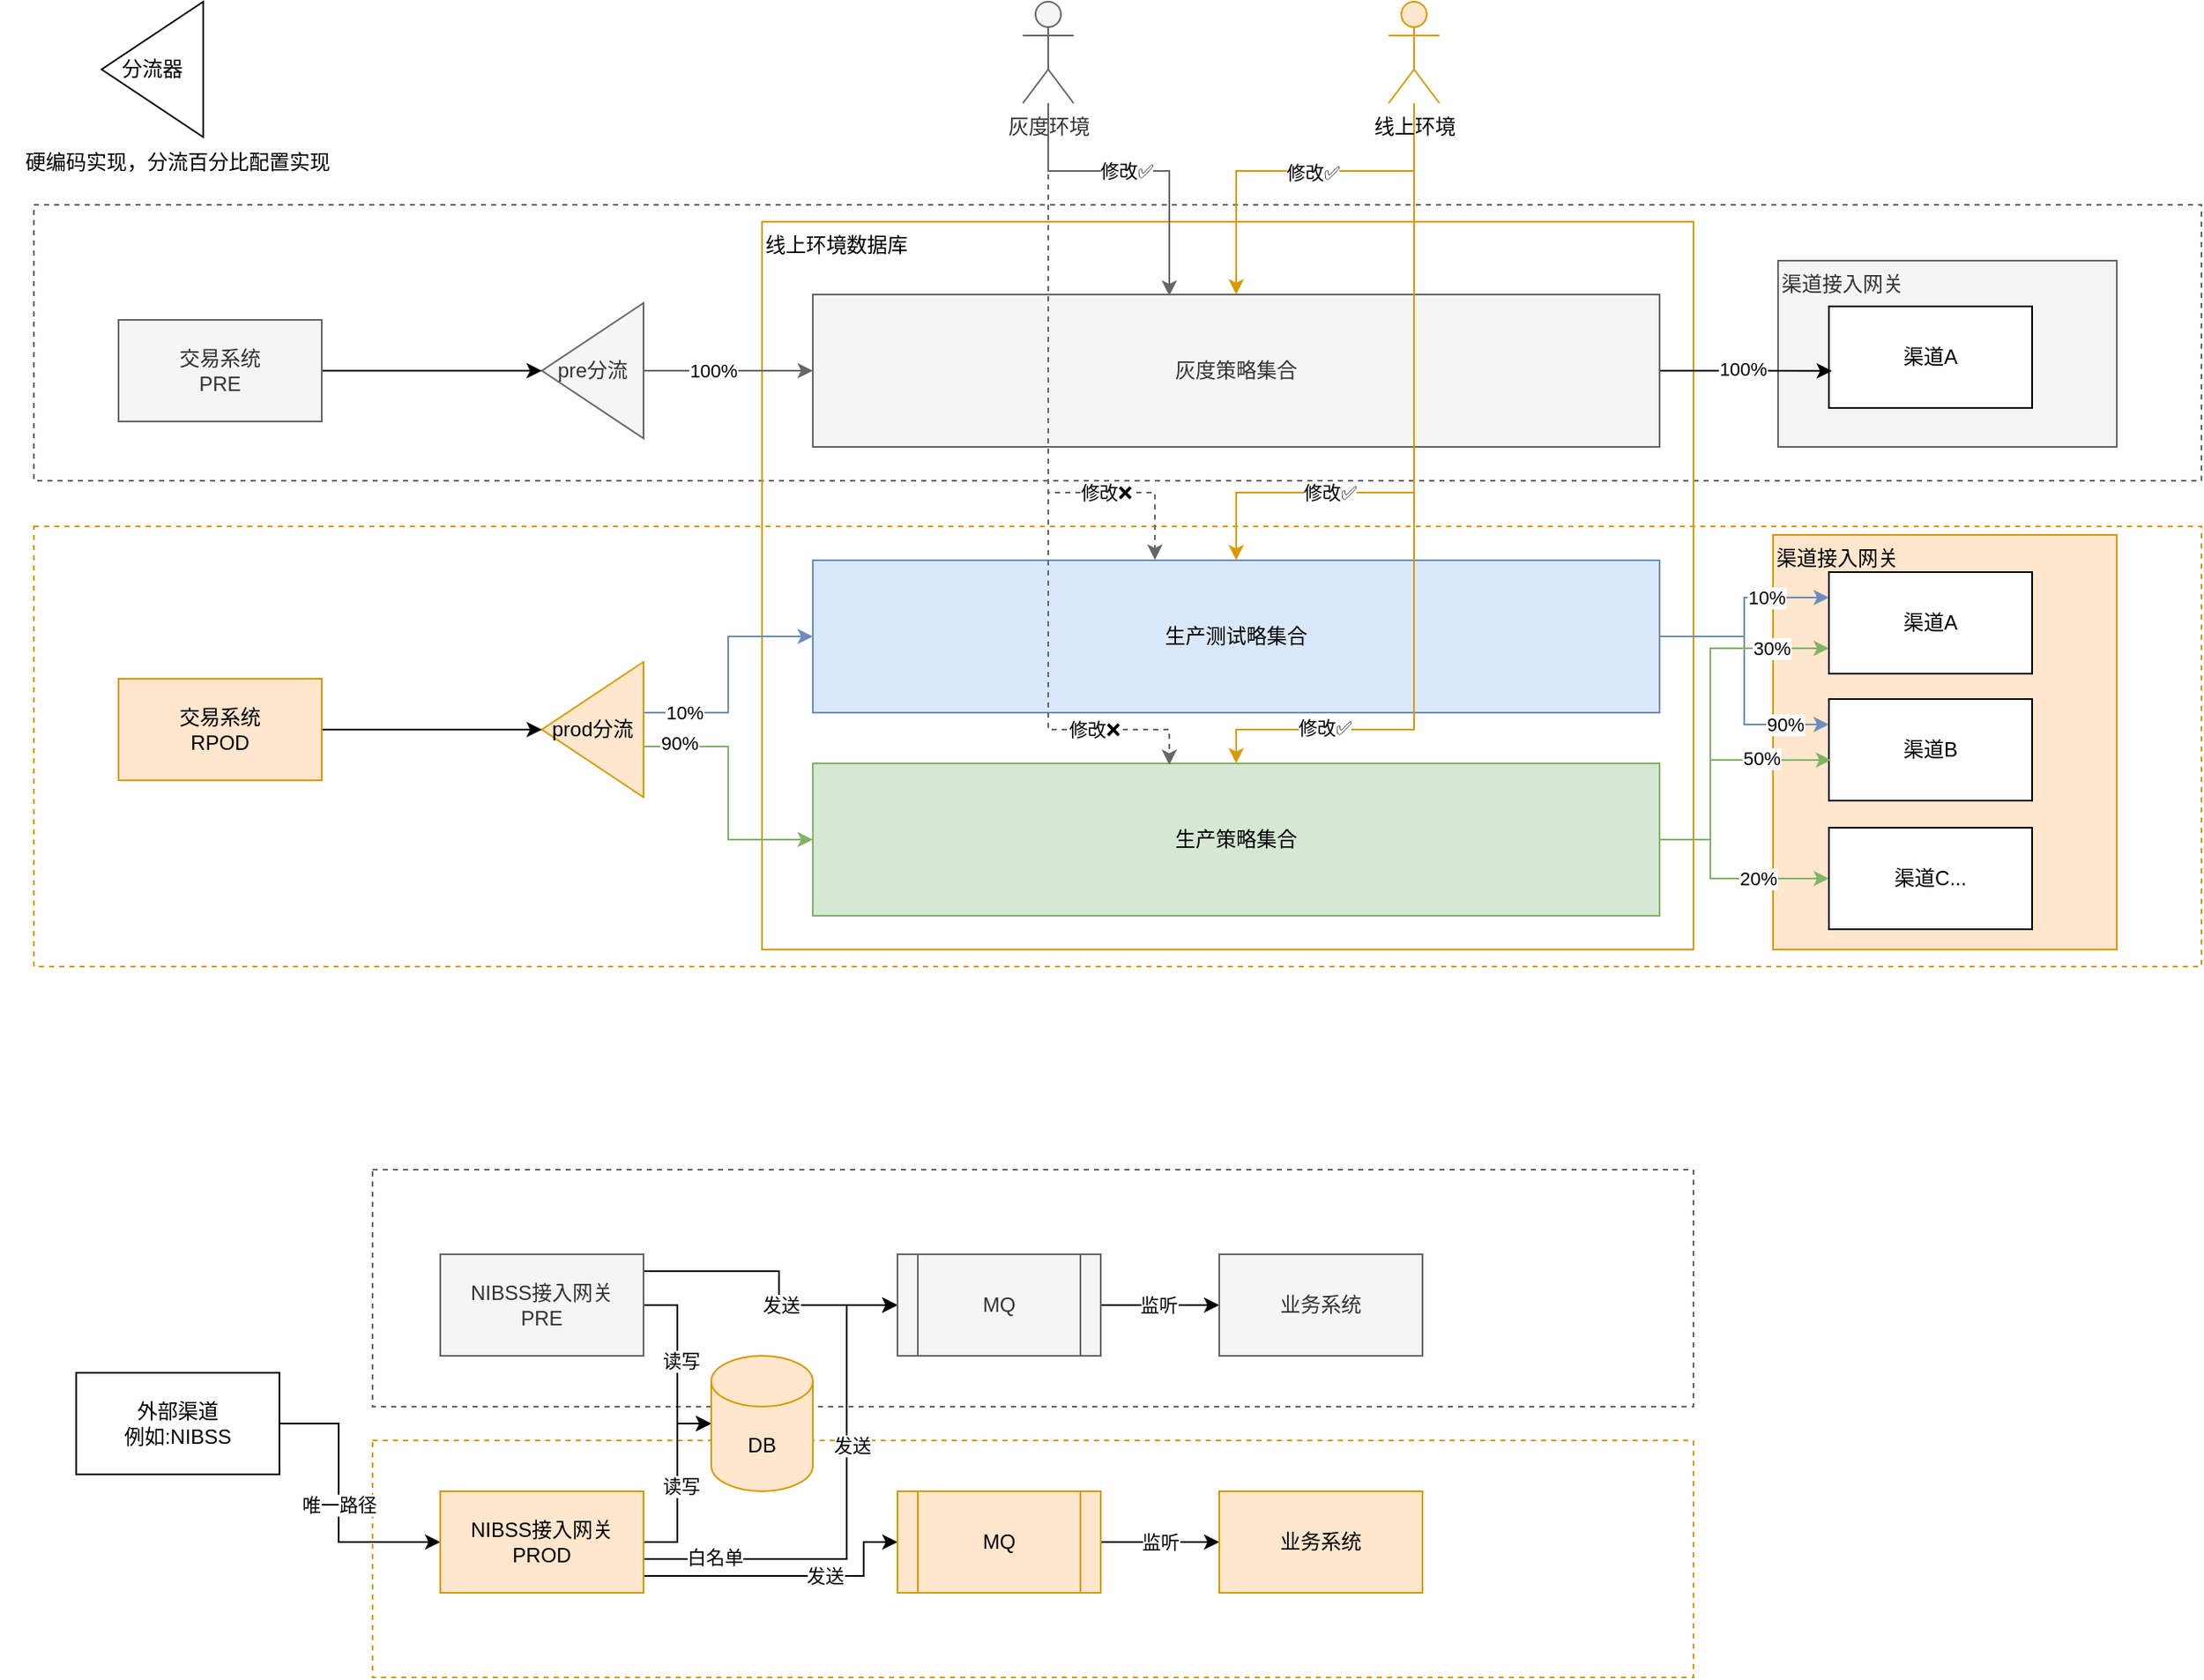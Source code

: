<mxfile version="21.3.7" type="github">
  <diagram name="第 1 页" id="RpmNpa6aMW6kkdaHFz4-">
    <mxGraphModel dx="1832" dy="643" grid="1" gridSize="10" guides="1" tooltips="1" connect="1" arrows="1" fold="1" page="1" pageScale="1" pageWidth="827" pageHeight="1169" math="0" shadow="0">
      <root>
        <mxCell id="0" />
        <mxCell id="1" parent="0" />
        <mxCell id="86y4gmRjR3lS70lZ-zlJ-80" value="" style="rounded=0;whiteSpace=wrap;html=1;fillColor=none;strokeColor=#d79b00;dashed=1;" vertex="1" parent="1">
          <mxGeometry y="920" width="780" height="140" as="geometry" />
        </mxCell>
        <mxCell id="86y4gmRjR3lS70lZ-zlJ-97" value="" style="rounded=0;whiteSpace=wrap;html=1;fillColor=none;strokeColor=#666666;dashed=1;fontColor=#333333;" vertex="1" parent="1">
          <mxGeometry y="760" width="780" height="140" as="geometry" />
        </mxCell>
        <mxCell id="86y4gmRjR3lS70lZ-zlJ-76" value="" style="rounded=0;whiteSpace=wrap;html=1;fillColor=none;strokeColor=#666666;dashed=1;fontColor=#333333;" vertex="1" parent="1">
          <mxGeometry x="-200" y="190" width="1280" height="163" as="geometry" />
        </mxCell>
        <mxCell id="86y4gmRjR3lS70lZ-zlJ-73" value="" style="rounded=0;whiteSpace=wrap;html=1;fillColor=none;strokeColor=#D79B00;dashed=1;" vertex="1" parent="1">
          <mxGeometry x="-200" y="380" width="1280" height="260" as="geometry" />
        </mxCell>
        <mxCell id="86y4gmRjR3lS70lZ-zlJ-58" value="渠道接入网关" style="rounded=0;whiteSpace=wrap;html=1;fillColor=#ffe6cc;strokeColor=#d79b00;align=left;verticalAlign=top;" vertex="1" parent="1">
          <mxGeometry x="827" y="385" width="203" height="245" as="geometry" />
        </mxCell>
        <mxCell id="86y4gmRjR3lS70lZ-zlJ-39" value="渠道接入网关" style="rounded=0;whiteSpace=wrap;html=1;fillColor=#f5f5f5;strokeColor=#666666;align=left;verticalAlign=top;fontColor=#333333;" vertex="1" parent="1">
          <mxGeometry x="830" y="223" width="200" height="110" as="geometry" />
        </mxCell>
        <mxCell id="86y4gmRjR3lS70lZ-zlJ-41" value="渠道A" style="rounded=0;whiteSpace=wrap;html=1;" vertex="1" parent="1">
          <mxGeometry x="860" y="250" width="120" height="60" as="geometry" />
        </mxCell>
        <mxCell id="86y4gmRjR3lS70lZ-zlJ-42" value="渠道A" style="rounded=0;whiteSpace=wrap;html=1;" vertex="1" parent="1">
          <mxGeometry x="860" y="407" width="120" height="60" as="geometry" />
        </mxCell>
        <mxCell id="86y4gmRjR3lS70lZ-zlJ-43" value="渠道B" style="rounded=0;whiteSpace=wrap;html=1;" vertex="1" parent="1">
          <mxGeometry x="860" y="482" width="120" height="60" as="geometry" />
        </mxCell>
        <mxCell id="86y4gmRjR3lS70lZ-zlJ-44" value="渠道C..." style="rounded=0;whiteSpace=wrap;html=1;" vertex="1" parent="1">
          <mxGeometry x="860" y="558" width="120" height="60" as="geometry" />
        </mxCell>
        <mxCell id="86y4gmRjR3lS70lZ-zlJ-2" value="线上环境数据库" style="rounded=0;whiteSpace=wrap;html=1;fillColor=none;align=left;verticalAlign=top;strokeColor=#d79b00;gradientColor=none;" vertex="1" parent="1">
          <mxGeometry x="230" y="200" width="550" height="430" as="geometry" />
        </mxCell>
        <mxCell id="86y4gmRjR3lS70lZ-zlJ-60" style="edgeStyle=orthogonalEdgeStyle;rounded=0;orthogonalLoop=1;jettySize=auto;html=1;entryX=0.015;entryY=0.636;entryDx=0;entryDy=0;entryPerimeter=0;" edge="1" parent="1" source="86y4gmRjR3lS70lZ-zlJ-5" target="86y4gmRjR3lS70lZ-zlJ-41">
          <mxGeometry relative="1" as="geometry" />
        </mxCell>
        <mxCell id="86y4gmRjR3lS70lZ-zlJ-61" value="100%" style="edgeLabel;html=1;align=center;verticalAlign=middle;resizable=0;points=[];" vertex="1" connectable="0" parent="86y4gmRjR3lS70lZ-zlJ-60">
          <mxGeometry x="-0.019" y="1" relative="1" as="geometry">
            <mxPoint x="-1" as="offset" />
          </mxGeometry>
        </mxCell>
        <mxCell id="86y4gmRjR3lS70lZ-zlJ-5" value="灰度策略集合" style="rounded=0;whiteSpace=wrap;html=1;fillColor=#f5f5f5;fontColor=#333333;strokeColor=#666666;" vertex="1" parent="1">
          <mxGeometry x="260" y="243" width="500" height="90" as="geometry" />
        </mxCell>
        <mxCell id="86y4gmRjR3lS70lZ-zlJ-62" style="edgeStyle=orthogonalEdgeStyle;rounded=0;orthogonalLoop=1;jettySize=auto;html=1;entryX=0;entryY=0.25;entryDx=0;entryDy=0;fillColor=#dae8fc;strokeColor=#6c8ebf;" edge="1" parent="1" source="86y4gmRjR3lS70lZ-zlJ-6" target="86y4gmRjR3lS70lZ-zlJ-42">
          <mxGeometry relative="1" as="geometry" />
        </mxCell>
        <mxCell id="86y4gmRjR3lS70lZ-zlJ-64" value="10%" style="edgeLabel;html=1;align=center;verticalAlign=middle;resizable=0;points=[];" vertex="1" connectable="0" parent="86y4gmRjR3lS70lZ-zlJ-62">
          <mxGeometry x="0.4" relative="1" as="geometry">
            <mxPoint as="offset" />
          </mxGeometry>
        </mxCell>
        <mxCell id="86y4gmRjR3lS70lZ-zlJ-63" style="edgeStyle=orthogonalEdgeStyle;rounded=0;orthogonalLoop=1;jettySize=auto;html=1;entryX=0;entryY=0.25;entryDx=0;entryDy=0;fillColor=#dae8fc;strokeColor=#6c8ebf;" edge="1" parent="1" source="86y4gmRjR3lS70lZ-zlJ-6" target="86y4gmRjR3lS70lZ-zlJ-43">
          <mxGeometry relative="1" as="geometry" />
        </mxCell>
        <mxCell id="86y4gmRjR3lS70lZ-zlJ-65" value="90%" style="edgeLabel;html=1;align=center;verticalAlign=middle;resizable=0;points=[];" vertex="1" connectable="0" parent="86y4gmRjR3lS70lZ-zlJ-63">
          <mxGeometry x="0.659" relative="1" as="geometry">
            <mxPoint as="offset" />
          </mxGeometry>
        </mxCell>
        <mxCell id="86y4gmRjR3lS70lZ-zlJ-6" value="生产测试略集合" style="rounded=0;whiteSpace=wrap;html=1;fillColor=#dae8fc;strokeColor=#6c8ebf;" vertex="1" parent="1">
          <mxGeometry x="260" y="400" width="500" height="90" as="geometry" />
        </mxCell>
        <mxCell id="86y4gmRjR3lS70lZ-zlJ-67" style="edgeStyle=orthogonalEdgeStyle;rounded=0;orthogonalLoop=1;jettySize=auto;html=1;entryX=0;entryY=0.75;entryDx=0;entryDy=0;fillColor=#d5e8d4;strokeColor=#82b366;" edge="1" parent="1" source="86y4gmRjR3lS70lZ-zlJ-7" target="86y4gmRjR3lS70lZ-zlJ-42">
          <mxGeometry relative="1" as="geometry">
            <Array as="points">
              <mxPoint x="790" y="565" />
              <mxPoint x="790" y="452" />
            </Array>
          </mxGeometry>
        </mxCell>
        <mxCell id="86y4gmRjR3lS70lZ-zlJ-70" value="30%" style="edgeLabel;html=1;align=center;verticalAlign=middle;resizable=0;points=[];" vertex="1" connectable="0" parent="86y4gmRjR3lS70lZ-zlJ-67">
          <mxGeometry x="0.679" relative="1" as="geometry">
            <mxPoint as="offset" />
          </mxGeometry>
        </mxCell>
        <mxCell id="86y4gmRjR3lS70lZ-zlJ-68" style="edgeStyle=orthogonalEdgeStyle;rounded=0;orthogonalLoop=1;jettySize=auto;html=1;entryX=0.011;entryY=0.6;entryDx=0;entryDy=0;entryPerimeter=0;fillColor=#d5e8d4;strokeColor=#82b366;" edge="1" parent="1" source="86y4gmRjR3lS70lZ-zlJ-7" target="86y4gmRjR3lS70lZ-zlJ-43">
          <mxGeometry relative="1" as="geometry">
            <Array as="points">
              <mxPoint x="790" y="565" />
              <mxPoint x="790" y="518" />
            </Array>
          </mxGeometry>
        </mxCell>
        <mxCell id="86y4gmRjR3lS70lZ-zlJ-71" value="50%" style="edgeLabel;html=1;align=center;verticalAlign=middle;resizable=0;points=[];" vertex="1" connectable="0" parent="86y4gmRjR3lS70lZ-zlJ-68">
          <mxGeometry x="0.437" y="1" relative="1" as="geometry">
            <mxPoint as="offset" />
          </mxGeometry>
        </mxCell>
        <mxCell id="86y4gmRjR3lS70lZ-zlJ-69" style="edgeStyle=orthogonalEdgeStyle;rounded=0;orthogonalLoop=1;jettySize=auto;html=1;entryX=0;entryY=0.5;entryDx=0;entryDy=0;fillColor=#d5e8d4;strokeColor=#82b366;" edge="1" parent="1" source="86y4gmRjR3lS70lZ-zlJ-7" target="86y4gmRjR3lS70lZ-zlJ-44">
          <mxGeometry relative="1" as="geometry">
            <Array as="points">
              <mxPoint x="790" y="565" />
              <mxPoint x="790" y="588" />
            </Array>
          </mxGeometry>
        </mxCell>
        <mxCell id="86y4gmRjR3lS70lZ-zlJ-72" value="20%" style="edgeLabel;html=1;align=center;verticalAlign=middle;resizable=0;points=[];" vertex="1" connectable="0" parent="86y4gmRjR3lS70lZ-zlJ-69">
          <mxGeometry x="0.315" relative="1" as="geometry">
            <mxPoint as="offset" />
          </mxGeometry>
        </mxCell>
        <mxCell id="86y4gmRjR3lS70lZ-zlJ-7" value="生产策略集合" style="rounded=0;whiteSpace=wrap;html=1;fillColor=#d5e8d4;strokeColor=#82b366;" vertex="1" parent="1">
          <mxGeometry x="260" y="520" width="500" height="90" as="geometry" />
        </mxCell>
        <mxCell id="86y4gmRjR3lS70lZ-zlJ-9" style="edgeStyle=orthogonalEdgeStyle;rounded=0;orthogonalLoop=1;jettySize=auto;html=1;entryX=0;entryY=0.5;entryDx=0;entryDy=0;fillColor=#dae8fc;strokeColor=#6c8ebf;" edge="1" parent="1" source="86y4gmRjR3lS70lZ-zlJ-1" target="86y4gmRjR3lS70lZ-zlJ-6">
          <mxGeometry relative="1" as="geometry">
            <Array as="points">
              <mxPoint x="210" y="490" />
              <mxPoint x="210" y="445" />
            </Array>
          </mxGeometry>
        </mxCell>
        <mxCell id="86y4gmRjR3lS70lZ-zlJ-28" value="10%" style="edgeLabel;html=1;align=center;verticalAlign=middle;resizable=0;points=[];" vertex="1" connectable="0" parent="86y4gmRjR3lS70lZ-zlJ-9">
          <mxGeometry x="-0.673" relative="1" as="geometry">
            <mxPoint as="offset" />
          </mxGeometry>
        </mxCell>
        <mxCell id="86y4gmRjR3lS70lZ-zlJ-10" style="edgeStyle=orthogonalEdgeStyle;rounded=0;orthogonalLoop=1;jettySize=auto;html=1;entryX=0;entryY=0.5;entryDx=0;entryDy=0;fillColor=#d5e8d4;strokeColor=#82b366;" edge="1" parent="1" source="86y4gmRjR3lS70lZ-zlJ-1" target="86y4gmRjR3lS70lZ-zlJ-7">
          <mxGeometry relative="1" as="geometry">
            <Array as="points">
              <mxPoint x="210" y="510" />
              <mxPoint x="210" y="565" />
            </Array>
          </mxGeometry>
        </mxCell>
        <mxCell id="86y4gmRjR3lS70lZ-zlJ-29" value="90%" style="edgeLabel;html=1;align=center;verticalAlign=middle;resizable=0;points=[];" vertex="1" connectable="0" parent="86y4gmRjR3lS70lZ-zlJ-10">
          <mxGeometry x="-0.738" y="2" relative="1" as="geometry">
            <mxPoint as="offset" />
          </mxGeometry>
        </mxCell>
        <mxCell id="86y4gmRjR3lS70lZ-zlJ-1" value="prod分流" style="triangle;whiteSpace=wrap;html=1;direction=west;fillColor=#ffe6cc;strokeColor=#d79b00;" vertex="1" parent="1">
          <mxGeometry x="100" y="460" width="60" height="80" as="geometry" />
        </mxCell>
        <mxCell id="86y4gmRjR3lS70lZ-zlJ-12" style="edgeStyle=orthogonalEdgeStyle;rounded=0;orthogonalLoop=1;jettySize=auto;html=1;entryX=0;entryY=0.5;entryDx=0;entryDy=0;fillColor=#f5f5f5;strokeColor=#666666;" edge="1" parent="1" source="86y4gmRjR3lS70lZ-zlJ-11" target="86y4gmRjR3lS70lZ-zlJ-5">
          <mxGeometry relative="1" as="geometry">
            <Array as="points">
              <mxPoint x="190" y="288" />
              <mxPoint x="190" y="288" />
            </Array>
          </mxGeometry>
        </mxCell>
        <mxCell id="86y4gmRjR3lS70lZ-zlJ-30" value="100%" style="edgeLabel;html=1;align=center;verticalAlign=middle;resizable=0;points=[];" vertex="1" connectable="0" parent="86y4gmRjR3lS70lZ-zlJ-12">
          <mxGeometry x="-0.608" y="1" relative="1" as="geometry">
            <mxPoint x="21" y="1" as="offset" />
          </mxGeometry>
        </mxCell>
        <mxCell id="86y4gmRjR3lS70lZ-zlJ-11" value="pre分流" style="triangle;whiteSpace=wrap;html=1;direction=west;fillColor=#f5f5f5;strokeColor=#666666;fontColor=#333333;" vertex="1" parent="1">
          <mxGeometry x="100" y="248" width="60" height="80" as="geometry" />
        </mxCell>
        <mxCell id="86y4gmRjR3lS70lZ-zlJ-20" style="edgeStyle=orthogonalEdgeStyle;rounded=0;orthogonalLoop=1;jettySize=auto;html=1;entryX=0.421;entryY=0.008;entryDx=0;entryDy=0;entryPerimeter=0;fillColor=#f5f5f5;strokeColor=#666666;" edge="1" parent="1" source="86y4gmRjR3lS70lZ-zlJ-15" target="86y4gmRjR3lS70lZ-zlJ-5">
          <mxGeometry relative="1" as="geometry">
            <mxPoint x="470" y="240" as="targetPoint" />
            <Array as="points">
              <mxPoint x="399" y="170" />
              <mxPoint x="470" y="170" />
            </Array>
          </mxGeometry>
        </mxCell>
        <mxCell id="86y4gmRjR3lS70lZ-zlJ-21" value="修改✅" style="edgeLabel;html=1;align=center;verticalAlign=middle;resizable=0;points=[];" vertex="1" connectable="0" parent="86y4gmRjR3lS70lZ-zlJ-20">
          <mxGeometry x="-0.355" relative="1" as="geometry">
            <mxPoint x="26" as="offset" />
          </mxGeometry>
        </mxCell>
        <mxCell id="86y4gmRjR3lS70lZ-zlJ-26" style="edgeStyle=orthogonalEdgeStyle;rounded=0;orthogonalLoop=1;jettySize=auto;html=1;dashed=1;entryX=0.404;entryY=-0.003;entryDx=0;entryDy=0;entryPerimeter=0;fillColor=#f5f5f5;strokeColor=#666666;" edge="1" parent="1" source="86y4gmRjR3lS70lZ-zlJ-15" target="86y4gmRjR3lS70lZ-zlJ-6">
          <mxGeometry relative="1" as="geometry">
            <mxPoint x="460" y="380" as="targetPoint" />
            <Array as="points">
              <mxPoint x="399" y="360" />
              <mxPoint x="462" y="360" />
            </Array>
          </mxGeometry>
        </mxCell>
        <mxCell id="86y4gmRjR3lS70lZ-zlJ-27" value="修改❌" style="edgeLabel;html=1;align=center;verticalAlign=middle;resizable=0;points=[];" vertex="1" connectable="0" parent="86y4gmRjR3lS70lZ-zlJ-26">
          <mxGeometry x="0.503" relative="1" as="geometry">
            <mxPoint x="14" as="offset" />
          </mxGeometry>
        </mxCell>
        <mxCell id="86y4gmRjR3lS70lZ-zlJ-74" style="edgeStyle=orthogonalEdgeStyle;rounded=0;orthogonalLoop=1;jettySize=auto;html=1;entryX=0.421;entryY=0.01;entryDx=0;entryDy=0;entryPerimeter=0;dashed=1;fillColor=#f5f5f5;strokeColor=#666666;" edge="1" parent="1" source="86y4gmRjR3lS70lZ-zlJ-15" target="86y4gmRjR3lS70lZ-zlJ-7">
          <mxGeometry relative="1" as="geometry">
            <Array as="points">
              <mxPoint x="399" y="500" />
              <mxPoint x="470" y="500" />
            </Array>
          </mxGeometry>
        </mxCell>
        <mxCell id="86y4gmRjR3lS70lZ-zlJ-75" value="修改❌" style="edgeLabel;html=1;align=center;verticalAlign=middle;resizable=0;points=[];" vertex="1" connectable="0" parent="86y4gmRjR3lS70lZ-zlJ-74">
          <mxGeometry x="0.715" relative="1" as="geometry">
            <mxPoint as="offset" />
          </mxGeometry>
        </mxCell>
        <mxCell id="86y4gmRjR3lS70lZ-zlJ-15" value="灰度环境" style="shape=umlActor;verticalLabelPosition=bottom;verticalAlign=top;html=1;outlineConnect=0;fillColor=#f5f5f5;fontColor=#333333;strokeColor=#666666;" vertex="1" parent="1">
          <mxGeometry x="384" y="70" width="30" height="60" as="geometry" />
        </mxCell>
        <mxCell id="86y4gmRjR3lS70lZ-zlJ-17" style="edgeStyle=orthogonalEdgeStyle;rounded=0;orthogonalLoop=1;jettySize=auto;html=1;entryX=0.5;entryY=0;entryDx=0;entryDy=0;fillColor=#ffe6cc;strokeColor=#d79b00;" edge="1" parent="1" source="86y4gmRjR3lS70lZ-zlJ-16" target="86y4gmRjR3lS70lZ-zlJ-5">
          <mxGeometry relative="1" as="geometry">
            <Array as="points">
              <mxPoint x="615" y="170" />
              <mxPoint x="510" y="170" />
            </Array>
          </mxGeometry>
        </mxCell>
        <mxCell id="86y4gmRjR3lS70lZ-zlJ-18" value="修改✅" style="edgeLabel;html=1;align=center;verticalAlign=middle;resizable=0;points=[];" vertex="1" connectable="0" parent="86y4gmRjR3lS70lZ-zlJ-17">
          <mxGeometry x="-0.082" y="1" relative="1" as="geometry">
            <mxPoint as="offset" />
          </mxGeometry>
        </mxCell>
        <mxCell id="86y4gmRjR3lS70lZ-zlJ-22" style="edgeStyle=orthogonalEdgeStyle;rounded=0;orthogonalLoop=1;jettySize=auto;html=1;entryX=0.5;entryY=0;entryDx=0;entryDy=0;fillColor=#ffe6cc;strokeColor=#d79b00;" edge="1" parent="1" source="86y4gmRjR3lS70lZ-zlJ-16" target="86y4gmRjR3lS70lZ-zlJ-6">
          <mxGeometry relative="1" as="geometry">
            <Array as="points">
              <mxPoint x="615" y="360" />
              <mxPoint x="510" y="360" />
            </Array>
          </mxGeometry>
        </mxCell>
        <mxCell id="86y4gmRjR3lS70lZ-zlJ-23" value="修改✅" style="edgeLabel;html=1;align=center;verticalAlign=middle;resizable=0;points=[];" vertex="1" connectable="0" parent="86y4gmRjR3lS70lZ-zlJ-22">
          <mxGeometry x="0.631" relative="1" as="geometry">
            <mxPoint x="26" as="offset" />
          </mxGeometry>
        </mxCell>
        <mxCell id="86y4gmRjR3lS70lZ-zlJ-24" style="edgeStyle=orthogonalEdgeStyle;rounded=0;orthogonalLoop=1;jettySize=auto;html=1;entryX=0.5;entryY=0;entryDx=0;entryDy=0;fillColor=#ffe6cc;strokeColor=#d79b00;" edge="1" parent="1" source="86y4gmRjR3lS70lZ-zlJ-16" target="86y4gmRjR3lS70lZ-zlJ-7">
          <mxGeometry relative="1" as="geometry">
            <Array as="points">
              <mxPoint x="615" y="500" />
              <mxPoint x="510" y="500" />
            </Array>
          </mxGeometry>
        </mxCell>
        <mxCell id="86y4gmRjR3lS70lZ-zlJ-25" value="修改✅" style="edgeLabel;html=1;align=center;verticalAlign=middle;resizable=0;points=[];" vertex="1" connectable="0" parent="86y4gmRjR3lS70lZ-zlJ-24">
          <mxGeometry x="0.71" y="-1" relative="1" as="geometry">
            <mxPoint as="offset" />
          </mxGeometry>
        </mxCell>
        <mxCell id="86y4gmRjR3lS70lZ-zlJ-16" value="线上环境" style="shape=umlActor;verticalLabelPosition=bottom;verticalAlign=top;html=1;outlineConnect=0;fillColor=#ffe6cc;strokeColor=#d79b00;" vertex="1" parent="1">
          <mxGeometry x="600" y="70" width="30" height="60" as="geometry" />
        </mxCell>
        <mxCell id="86y4gmRjR3lS70lZ-zlJ-34" style="edgeStyle=orthogonalEdgeStyle;rounded=0;orthogonalLoop=1;jettySize=auto;html=1;entryX=1;entryY=0.5;entryDx=0;entryDy=0;" edge="1" parent="1" source="86y4gmRjR3lS70lZ-zlJ-32" target="86y4gmRjR3lS70lZ-zlJ-11">
          <mxGeometry relative="1" as="geometry" />
        </mxCell>
        <mxCell id="86y4gmRjR3lS70lZ-zlJ-32" value="交易系统&lt;br&gt;PRE" style="rounded=0;whiteSpace=wrap;html=1;fillColor=#f5f5f5;fontColor=#333333;strokeColor=#666666;" vertex="1" parent="1">
          <mxGeometry x="-150" y="258" width="120" height="60" as="geometry" />
        </mxCell>
        <mxCell id="86y4gmRjR3lS70lZ-zlJ-35" style="edgeStyle=orthogonalEdgeStyle;rounded=0;orthogonalLoop=1;jettySize=auto;html=1;entryX=1;entryY=0.5;entryDx=0;entryDy=0;" edge="1" parent="1" source="86y4gmRjR3lS70lZ-zlJ-33" target="86y4gmRjR3lS70lZ-zlJ-1">
          <mxGeometry relative="1" as="geometry" />
        </mxCell>
        <mxCell id="86y4gmRjR3lS70lZ-zlJ-33" value="交易系统&lt;br&gt;RPOD" style="rounded=0;whiteSpace=wrap;html=1;fillColor=#ffe6cc;strokeColor=#d79b00;" vertex="1" parent="1">
          <mxGeometry x="-150" y="470" width="120" height="60" as="geometry" />
        </mxCell>
        <mxCell id="86y4gmRjR3lS70lZ-zlJ-37" value="分流器" style="triangle;whiteSpace=wrap;html=1;direction=west;" vertex="1" parent="1">
          <mxGeometry x="-160" y="70" width="60" height="80" as="geometry" />
        </mxCell>
        <mxCell id="86y4gmRjR3lS70lZ-zlJ-38" value="硬编码实现，分流百分比配置实现" style="text;html=1;strokeColor=none;fillColor=none;align=center;verticalAlign=middle;whiteSpace=wrap;rounded=0;" vertex="1" parent="1">
          <mxGeometry x="-220" y="150" width="210" height="30" as="geometry" />
        </mxCell>
        <mxCell id="86y4gmRjR3lS70lZ-zlJ-82" value="唯一路径" style="edgeStyle=orthogonalEdgeStyle;rounded=0;orthogonalLoop=1;jettySize=auto;html=1;entryX=0;entryY=0.5;entryDx=0;entryDy=0;" edge="1" parent="1" source="86y4gmRjR3lS70lZ-zlJ-78" target="86y4gmRjR3lS70lZ-zlJ-79">
          <mxGeometry relative="1" as="geometry">
            <Array as="points">
              <mxPoint x="-20" y="910" />
              <mxPoint x="-20" y="980" />
            </Array>
          </mxGeometry>
        </mxCell>
        <mxCell id="86y4gmRjR3lS70lZ-zlJ-78" value="外部渠道&lt;br&gt;例如:NIBSS" style="rounded=0;whiteSpace=wrap;html=1;" vertex="1" parent="1">
          <mxGeometry x="-175" y="880" width="120" height="60" as="geometry" />
        </mxCell>
        <mxCell id="86y4gmRjR3lS70lZ-zlJ-84" style="edgeStyle=orthogonalEdgeStyle;rounded=0;orthogonalLoop=1;jettySize=auto;html=1;entryX=0;entryY=0.5;entryDx=0;entryDy=0;entryPerimeter=0;" edge="1" parent="1" source="86y4gmRjR3lS70lZ-zlJ-79" target="86y4gmRjR3lS70lZ-zlJ-83">
          <mxGeometry relative="1" as="geometry" />
        </mxCell>
        <mxCell id="86y4gmRjR3lS70lZ-zlJ-89" value="读写" style="edgeLabel;html=1;align=center;verticalAlign=middle;resizable=0;points=[];" vertex="1" connectable="0" parent="86y4gmRjR3lS70lZ-zlJ-84">
          <mxGeometry x="-0.036" y="-2" relative="1" as="geometry">
            <mxPoint as="offset" />
          </mxGeometry>
        </mxCell>
        <mxCell id="86y4gmRjR3lS70lZ-zlJ-88" style="edgeStyle=orthogonalEdgeStyle;rounded=0;orthogonalLoop=1;jettySize=auto;html=1;entryX=0;entryY=0.5;entryDx=0;entryDy=0;" edge="1" parent="1" source="86y4gmRjR3lS70lZ-zlJ-79" target="86y4gmRjR3lS70lZ-zlJ-87">
          <mxGeometry relative="1" as="geometry">
            <Array as="points">
              <mxPoint x="290" y="1000" />
              <mxPoint x="290" y="980" />
            </Array>
          </mxGeometry>
        </mxCell>
        <mxCell id="86y4gmRjR3lS70lZ-zlJ-91" value="发送" style="edgeLabel;html=1;align=center;verticalAlign=middle;resizable=0;points=[];" vertex="1" connectable="0" parent="86y4gmRjR3lS70lZ-zlJ-88">
          <mxGeometry x="0.25" relative="1" as="geometry">
            <mxPoint as="offset" />
          </mxGeometry>
        </mxCell>
        <mxCell id="86y4gmRjR3lS70lZ-zlJ-94" style="edgeStyle=orthogonalEdgeStyle;rounded=0;orthogonalLoop=1;jettySize=auto;html=1;entryX=0;entryY=0.5;entryDx=0;entryDy=0;" edge="1" parent="1" source="86y4gmRjR3lS70lZ-zlJ-79" target="86y4gmRjR3lS70lZ-zlJ-86">
          <mxGeometry relative="1" as="geometry">
            <Array as="points">
              <mxPoint x="280" y="990" />
              <mxPoint x="280" y="840" />
            </Array>
          </mxGeometry>
        </mxCell>
        <mxCell id="86y4gmRjR3lS70lZ-zlJ-95" value="发送" style="edgeLabel;html=1;align=center;verticalAlign=middle;resizable=0;points=[];" vertex="1" connectable="0" parent="86y4gmRjR3lS70lZ-zlJ-94">
          <mxGeometry x="0.245" y="-3" relative="1" as="geometry">
            <mxPoint as="offset" />
          </mxGeometry>
        </mxCell>
        <mxCell id="86y4gmRjR3lS70lZ-zlJ-96" value="白名单" style="edgeLabel;html=1;align=center;verticalAlign=middle;resizable=0;points=[];" vertex="1" connectable="0" parent="86y4gmRjR3lS70lZ-zlJ-94">
          <mxGeometry x="-0.719" y="1" relative="1" as="geometry">
            <mxPoint as="offset" />
          </mxGeometry>
        </mxCell>
        <mxCell id="86y4gmRjR3lS70lZ-zlJ-79" value="NIBSS接入网关&lt;br&gt;PROD" style="rounded=0;whiteSpace=wrap;html=1;fillColor=#ffe6cc;strokeColor=#d79b00;" vertex="1" parent="1">
          <mxGeometry x="40" y="950" width="120" height="60" as="geometry" />
        </mxCell>
        <mxCell id="86y4gmRjR3lS70lZ-zlJ-85" style="edgeStyle=orthogonalEdgeStyle;rounded=0;orthogonalLoop=1;jettySize=auto;html=1;entryX=0;entryY=0.5;entryDx=0;entryDy=0;entryPerimeter=0;" edge="1" parent="1" source="86y4gmRjR3lS70lZ-zlJ-81" target="86y4gmRjR3lS70lZ-zlJ-83">
          <mxGeometry relative="1" as="geometry" />
        </mxCell>
        <mxCell id="86y4gmRjR3lS70lZ-zlJ-90" value="读写" style="edgeLabel;html=1;align=center;verticalAlign=middle;resizable=0;points=[];" vertex="1" connectable="0" parent="86y4gmRjR3lS70lZ-zlJ-85">
          <mxGeometry x="-0.048" y="2" relative="1" as="geometry">
            <mxPoint as="offset" />
          </mxGeometry>
        </mxCell>
        <mxCell id="86y4gmRjR3lS70lZ-zlJ-92" style="edgeStyle=orthogonalEdgeStyle;rounded=0;orthogonalLoop=1;jettySize=auto;html=1;entryX=0;entryY=0.5;entryDx=0;entryDy=0;" edge="1" parent="1" source="86y4gmRjR3lS70lZ-zlJ-81" target="86y4gmRjR3lS70lZ-zlJ-86">
          <mxGeometry relative="1" as="geometry">
            <Array as="points">
              <mxPoint x="240" y="820" />
              <mxPoint x="240" y="840" />
            </Array>
          </mxGeometry>
        </mxCell>
        <mxCell id="86y4gmRjR3lS70lZ-zlJ-93" value="发送" style="edgeLabel;html=1;align=center;verticalAlign=middle;resizable=0;points=[];" vertex="1" connectable="0" parent="86y4gmRjR3lS70lZ-zlJ-92">
          <mxGeometry x="0.189" relative="1" as="geometry">
            <mxPoint as="offset" />
          </mxGeometry>
        </mxCell>
        <mxCell id="86y4gmRjR3lS70lZ-zlJ-81" value="NIBSS接入网关&lt;br&gt;PRE" style="rounded=0;whiteSpace=wrap;html=1;fillColor=#f5f5f5;strokeColor=#666666;fontColor=#333333;" vertex="1" parent="1">
          <mxGeometry x="40" y="810" width="120" height="60" as="geometry" />
        </mxCell>
        <mxCell id="86y4gmRjR3lS70lZ-zlJ-83" value="DB" style="shape=cylinder3;whiteSpace=wrap;html=1;boundedLbl=1;backgroundOutline=1;size=15;fillColor=#ffe6cc;strokeColor=#d79b00;" vertex="1" parent="1">
          <mxGeometry x="200" y="870" width="60" height="80" as="geometry" />
        </mxCell>
        <mxCell id="86y4gmRjR3lS70lZ-zlJ-100" style="edgeStyle=orthogonalEdgeStyle;rounded=0;orthogonalLoop=1;jettySize=auto;html=1;entryX=0;entryY=0.5;entryDx=0;entryDy=0;" edge="1" parent="1" source="86y4gmRjR3lS70lZ-zlJ-86" target="86y4gmRjR3lS70lZ-zlJ-98">
          <mxGeometry relative="1" as="geometry" />
        </mxCell>
        <mxCell id="86y4gmRjR3lS70lZ-zlJ-101" value="监听" style="edgeLabel;html=1;align=center;verticalAlign=middle;resizable=0;points=[];" vertex="1" connectable="0" parent="86y4gmRjR3lS70lZ-zlJ-100">
          <mxGeometry x="-0.035" relative="1" as="geometry">
            <mxPoint as="offset" />
          </mxGeometry>
        </mxCell>
        <mxCell id="86y4gmRjR3lS70lZ-zlJ-86" value="MQ" style="shape=process;whiteSpace=wrap;html=1;backgroundOutline=1;fillColor=#f5f5f5;fontColor=#333333;strokeColor=#666666;" vertex="1" parent="1">
          <mxGeometry x="310" y="810" width="120" height="60" as="geometry" />
        </mxCell>
        <mxCell id="86y4gmRjR3lS70lZ-zlJ-102" style="edgeStyle=orthogonalEdgeStyle;rounded=0;orthogonalLoop=1;jettySize=auto;html=1;entryX=0;entryY=0.5;entryDx=0;entryDy=0;" edge="1" parent="1" source="86y4gmRjR3lS70lZ-zlJ-87" target="86y4gmRjR3lS70lZ-zlJ-99">
          <mxGeometry relative="1" as="geometry" />
        </mxCell>
        <mxCell id="86y4gmRjR3lS70lZ-zlJ-103" value="监听" style="edgeLabel;html=1;align=center;verticalAlign=middle;resizable=0;points=[];" vertex="1" connectable="0" parent="86y4gmRjR3lS70lZ-zlJ-102">
          <mxGeometry x="-0.013" relative="1" as="geometry">
            <mxPoint as="offset" />
          </mxGeometry>
        </mxCell>
        <mxCell id="86y4gmRjR3lS70lZ-zlJ-87" value="MQ" style="shape=process;whiteSpace=wrap;html=1;backgroundOutline=1;fillColor=#ffe6cc;strokeColor=#d79b00;" vertex="1" parent="1">
          <mxGeometry x="310" y="950" width="120" height="60" as="geometry" />
        </mxCell>
        <mxCell id="86y4gmRjR3lS70lZ-zlJ-98" value="业务系统" style="rounded=0;whiteSpace=wrap;html=1;fillColor=#f5f5f5;fontColor=#333333;strokeColor=#666666;" vertex="1" parent="1">
          <mxGeometry x="500" y="810" width="120" height="60" as="geometry" />
        </mxCell>
        <mxCell id="86y4gmRjR3lS70lZ-zlJ-99" value="业务系统" style="rounded=0;whiteSpace=wrap;html=1;fillColor=#ffe6cc;strokeColor=#d79b00;" vertex="1" parent="1">
          <mxGeometry x="500" y="950" width="120" height="60" as="geometry" />
        </mxCell>
      </root>
    </mxGraphModel>
  </diagram>
</mxfile>
